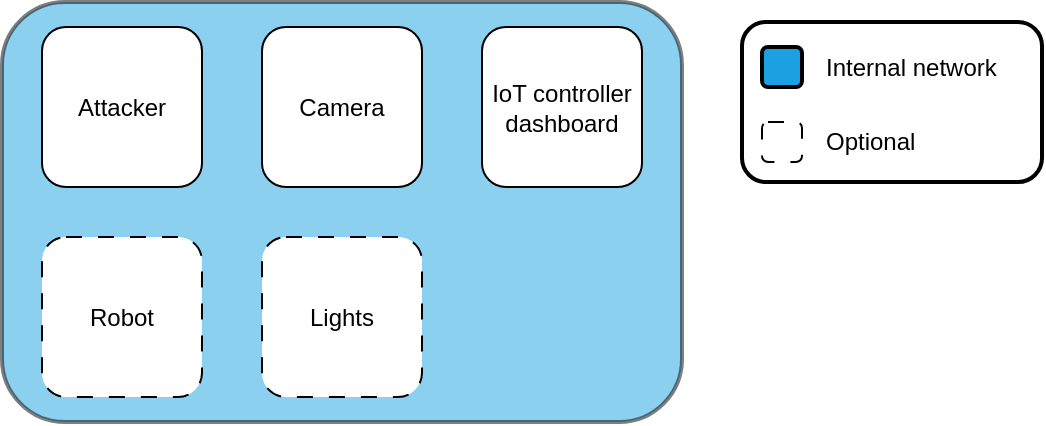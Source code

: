 <mxfile version="27.0.8">
  <diagram name="Page-1" id="OiQM4WDgwtNsMnTPWwNN">
    <mxGraphModel dx="930" dy="739" grid="1" gridSize="10" guides="1" tooltips="1" connect="1" arrows="1" fold="1" page="1" pageScale="1" pageWidth="850" pageHeight="1100" math="0" shadow="0">
      <root>
        <mxCell id="0" />
        <mxCell id="1" parent="0" />
        <mxCell id="raZ2XwU40IR1KIGuw5wc-13" value="" style="rounded=1;whiteSpace=wrap;html=1;strokeWidth=2;fillWeight=4;hachureGap=8;hachureAngle=45;fillColor=#1ba1e2;glass=0;opacity=50;" parent="1" vertex="1">
          <mxGeometry x="30" y="30" width="340" height="210" as="geometry" />
        </mxCell>
        <mxCell id="raZ2XwU40IR1KIGuw5wc-1" value="Attacker" style="rounded=1;whiteSpace=wrap;html=1;" parent="1" vertex="1">
          <mxGeometry x="50" y="42.5" width="80" height="80" as="geometry" />
        </mxCell>
        <mxCell id="raZ2XwU40IR1KIGuw5wc-2" value="Camera" style="rounded=1;whiteSpace=wrap;html=1;" parent="1" vertex="1">
          <mxGeometry x="160" y="42.5" width="80" height="80" as="geometry" />
        </mxCell>
        <mxCell id="raZ2XwU40IR1KIGuw5wc-5" value="&lt;div&gt;IoT controller dashboard&lt;/div&gt;" style="rounded=1;whiteSpace=wrap;html=1;" parent="1" vertex="1">
          <mxGeometry x="270" y="42.5" width="80" height="80" as="geometry" />
        </mxCell>
        <mxCell id="raZ2XwU40IR1KIGuw5wc-7" value="Robot" style="rounded=1;whiteSpace=wrap;html=1;dashed=1;dashPattern=8 8;" parent="1" vertex="1">
          <mxGeometry x="50" y="147.5" width="80" height="80" as="geometry" />
        </mxCell>
        <mxCell id="raZ2XwU40IR1KIGuw5wc-30" value="" style="rounded=1;whiteSpace=wrap;html=1;fillColor=none;strokeWidth=2;" parent="1" vertex="1">
          <mxGeometry x="400" y="40" width="150" height="80" as="geometry" />
        </mxCell>
        <mxCell id="raZ2XwU40IR1KIGuw5wc-18" value="" style="rounded=1;whiteSpace=wrap;html=1;strokeWidth=2;fillWeight=4;hachureGap=8;hachureAngle=45;fillColor=#1ba1e2;" parent="1" vertex="1">
          <mxGeometry x="410" y="52.5" width="20" height="20" as="geometry" />
        </mxCell>
        <mxCell id="raZ2XwU40IR1KIGuw5wc-31" value="Internal network" style="text;html=1;align=left;verticalAlign=middle;whiteSpace=wrap;rounded=0;" parent="1" vertex="1">
          <mxGeometry x="440" y="47.5" width="100" height="30" as="geometry" />
        </mxCell>
        <mxCell id="p3BkjcYXmnH80hasmFMF-3" value="" style="rounded=1;whiteSpace=wrap;html=1;dashed=1;dashPattern=8 8;" parent="1" vertex="1">
          <mxGeometry x="410" y="90" width="20" height="20" as="geometry" />
        </mxCell>
        <mxCell id="p3BkjcYXmnH80hasmFMF-4" value="Optional" style="text;html=1;align=left;verticalAlign=middle;whiteSpace=wrap;rounded=0;" parent="1" vertex="1">
          <mxGeometry x="440" y="85" width="50" height="30" as="geometry" />
        </mxCell>
        <mxCell id="7JNvDpT5djCB0ZB8o4mu-1" value="Lights" style="rounded=1;whiteSpace=wrap;html=1;dashed=1;dashPattern=8 8;" parent="1" vertex="1">
          <mxGeometry x="160" y="147.5" width="80" height="80" as="geometry" />
        </mxCell>
      </root>
    </mxGraphModel>
  </diagram>
</mxfile>
